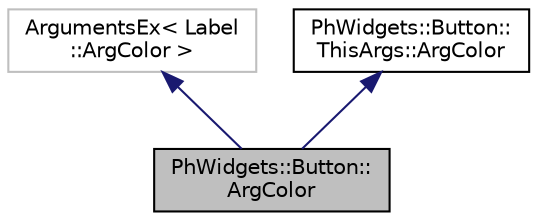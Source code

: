 digraph "PhWidgets::Button::ArgColor"
{
  edge [fontname="Helvetica",fontsize="10",labelfontname="Helvetica",labelfontsize="10"];
  node [fontname="Helvetica",fontsize="10",shape=record];
  Node6 [label="PhWidgets::Button::\lArgColor",height=0.2,width=0.4,color="black", fillcolor="grey75", style="filled", fontcolor="black"];
  Node7 -> Node6 [dir="back",color="midnightblue",fontsize="10",style="solid",fontname="Helvetica"];
  Node7 [label="ArgumentsEx\< Label\l::ArgColor \>",height=0.2,width=0.4,color="grey75", fillcolor="white", style="filled"];
  Node8 -> Node6 [dir="back",color="midnightblue",fontsize="10",style="solid",fontname="Helvetica"];
  Node8 [label="PhWidgets::Button::\lThisArgs::ArgColor",height=0.2,width=0.4,color="black", fillcolor="white", style="filled",URL="$struct_ph_widgets_1_1_button_1_1_this_args_1_1_arg_color.html"];
}
